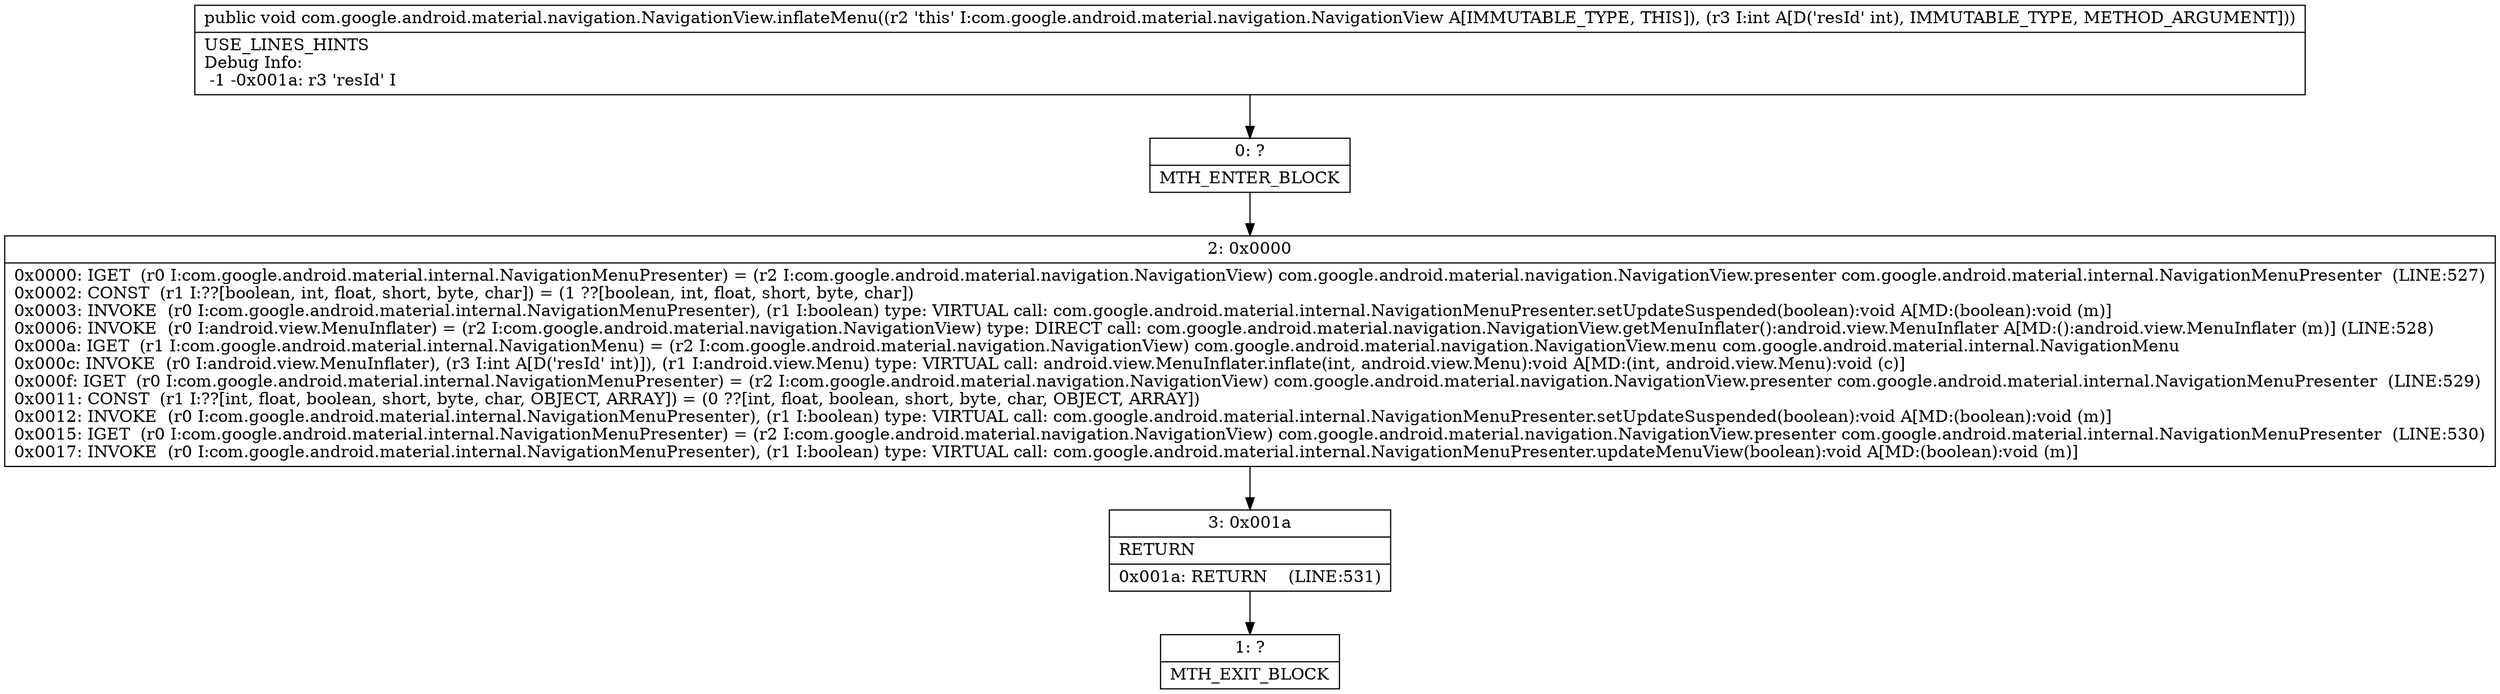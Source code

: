 digraph "CFG forcom.google.android.material.navigation.NavigationView.inflateMenu(I)V" {
Node_0 [shape=record,label="{0\:\ ?|MTH_ENTER_BLOCK\l}"];
Node_2 [shape=record,label="{2\:\ 0x0000|0x0000: IGET  (r0 I:com.google.android.material.internal.NavigationMenuPresenter) = (r2 I:com.google.android.material.navigation.NavigationView) com.google.android.material.navigation.NavigationView.presenter com.google.android.material.internal.NavigationMenuPresenter  (LINE:527)\l0x0002: CONST  (r1 I:??[boolean, int, float, short, byte, char]) = (1 ??[boolean, int, float, short, byte, char]) \l0x0003: INVOKE  (r0 I:com.google.android.material.internal.NavigationMenuPresenter), (r1 I:boolean) type: VIRTUAL call: com.google.android.material.internal.NavigationMenuPresenter.setUpdateSuspended(boolean):void A[MD:(boolean):void (m)]\l0x0006: INVOKE  (r0 I:android.view.MenuInflater) = (r2 I:com.google.android.material.navigation.NavigationView) type: DIRECT call: com.google.android.material.navigation.NavigationView.getMenuInflater():android.view.MenuInflater A[MD:():android.view.MenuInflater (m)] (LINE:528)\l0x000a: IGET  (r1 I:com.google.android.material.internal.NavigationMenu) = (r2 I:com.google.android.material.navigation.NavigationView) com.google.android.material.navigation.NavigationView.menu com.google.android.material.internal.NavigationMenu \l0x000c: INVOKE  (r0 I:android.view.MenuInflater), (r3 I:int A[D('resId' int)]), (r1 I:android.view.Menu) type: VIRTUAL call: android.view.MenuInflater.inflate(int, android.view.Menu):void A[MD:(int, android.view.Menu):void (c)]\l0x000f: IGET  (r0 I:com.google.android.material.internal.NavigationMenuPresenter) = (r2 I:com.google.android.material.navigation.NavigationView) com.google.android.material.navigation.NavigationView.presenter com.google.android.material.internal.NavigationMenuPresenter  (LINE:529)\l0x0011: CONST  (r1 I:??[int, float, boolean, short, byte, char, OBJECT, ARRAY]) = (0 ??[int, float, boolean, short, byte, char, OBJECT, ARRAY]) \l0x0012: INVOKE  (r0 I:com.google.android.material.internal.NavigationMenuPresenter), (r1 I:boolean) type: VIRTUAL call: com.google.android.material.internal.NavigationMenuPresenter.setUpdateSuspended(boolean):void A[MD:(boolean):void (m)]\l0x0015: IGET  (r0 I:com.google.android.material.internal.NavigationMenuPresenter) = (r2 I:com.google.android.material.navigation.NavigationView) com.google.android.material.navigation.NavigationView.presenter com.google.android.material.internal.NavigationMenuPresenter  (LINE:530)\l0x0017: INVOKE  (r0 I:com.google.android.material.internal.NavigationMenuPresenter), (r1 I:boolean) type: VIRTUAL call: com.google.android.material.internal.NavigationMenuPresenter.updateMenuView(boolean):void A[MD:(boolean):void (m)]\l}"];
Node_3 [shape=record,label="{3\:\ 0x001a|RETURN\l|0x001a: RETURN    (LINE:531)\l}"];
Node_1 [shape=record,label="{1\:\ ?|MTH_EXIT_BLOCK\l}"];
MethodNode[shape=record,label="{public void com.google.android.material.navigation.NavigationView.inflateMenu((r2 'this' I:com.google.android.material.navigation.NavigationView A[IMMUTABLE_TYPE, THIS]), (r3 I:int A[D('resId' int), IMMUTABLE_TYPE, METHOD_ARGUMENT]))  | USE_LINES_HINTS\lDebug Info:\l  \-1 \-0x001a: r3 'resId' I\l}"];
MethodNode -> Node_0;Node_0 -> Node_2;
Node_2 -> Node_3;
Node_3 -> Node_1;
}

